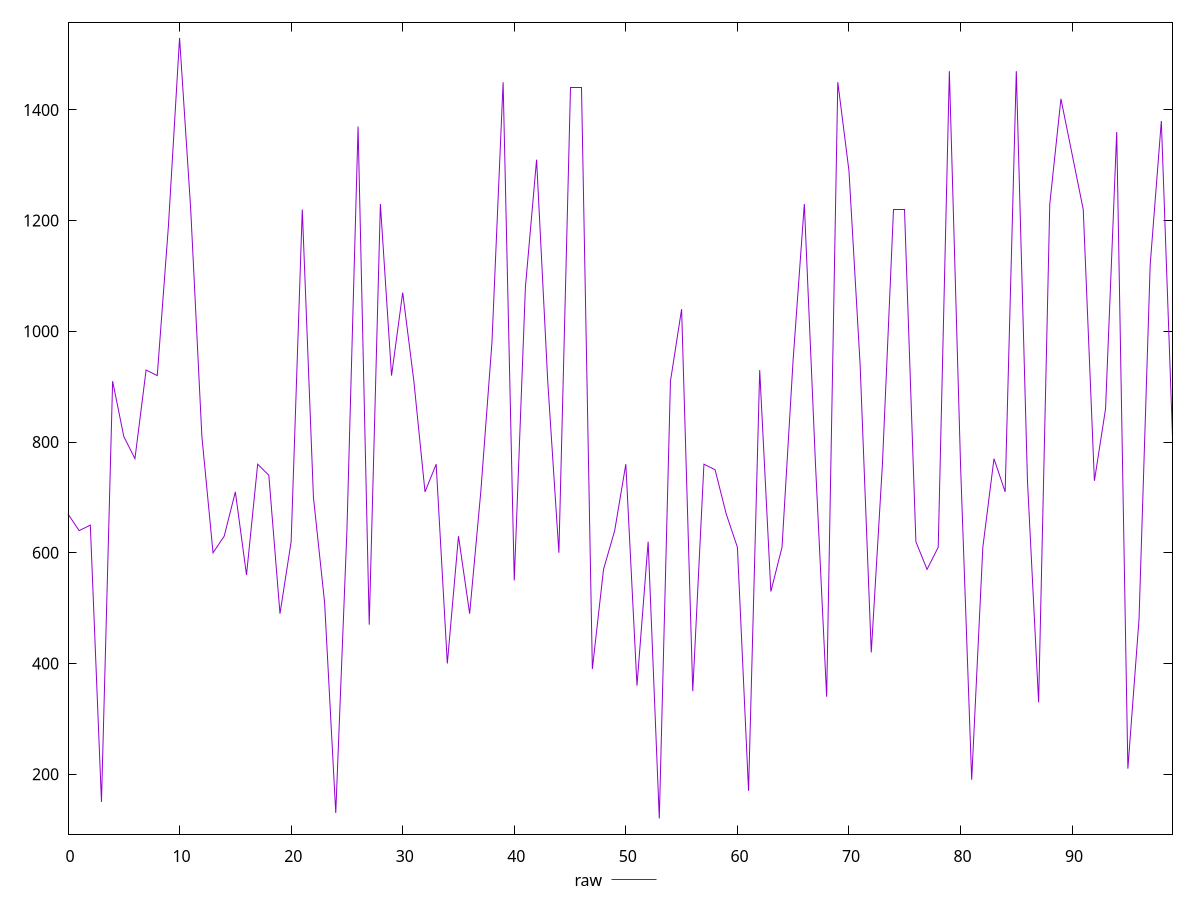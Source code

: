 reset

$raw <<EOF
0 670
1 640
2 650
3 150
4 910
5 810
6 770
7 930
8 920
9 1190
10 1530
11 1220
12 810
13 600
14 630
15 710
16 560
17 760
18 740
19 490
20 620
21 1220
22 700
23 510
24 130
25 640
26 1370
27 470
28 1230
29 920
30 1070
31 910
32 710
33 760
34 400
35 630
36 490
37 710
38 980
39 1450
40 550
41 1080
42 1310
43 910
44 600
45 1440
46 1440
47 390
48 570
49 640
50 760
51 360
52 620
53 120
54 910
55 1040
56 350
57 760
58 750
59 670
60 610
61 170
62 930
63 530
64 610
65 950
66 1230
67 760
68 340
69 1450
70 1290
71 940
72 420
73 760
74 1220
75 1220
76 620
77 570
78 610
79 1470
80 760
81 190
82 610
83 770
84 710
85 1470
86 730
87 330
88 1230
89 1420
91 1220
92 730
93 860
94 1360
95 210
96 480
97 1120
98 1380
99 810
EOF

set key outside below
set xrange [0:99]
set yrange [91.8:1558.2]
set trange [91.8:1558.2]
set terminal svg size 640, 500 enhanced background rgb 'white'
set output "report/report_00029_2021-02-24T13-36-40.390Z/uses-http2/samples/card/raw/values.svg"

plot $raw title "raw" with line

reset
